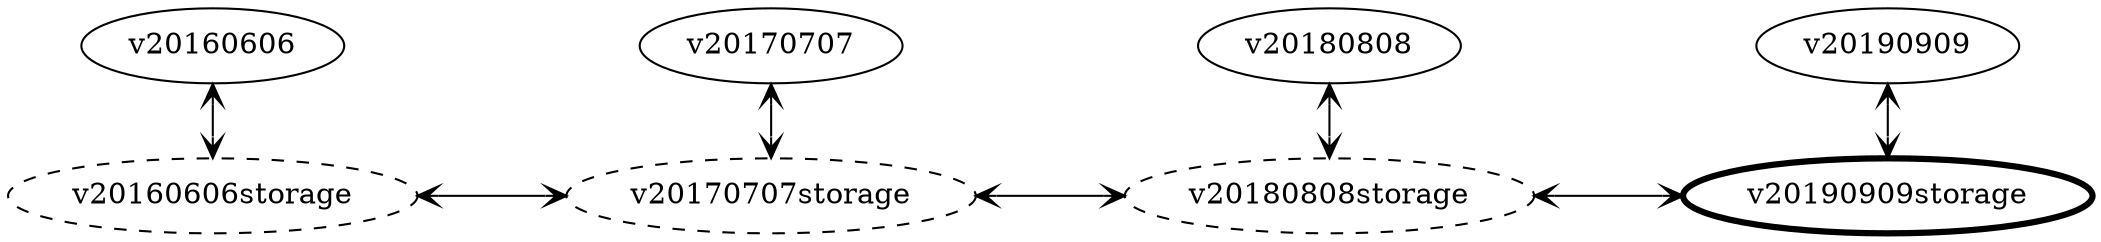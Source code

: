 graph G {
    nodesep=1 

    subgraph apiVersions {
        rank=same;
        label="API Versions";
        labelloc=t

        node [shape=ellipse, group=api];
        v20160606;
        v20170707;
        v20180808;
        v20190909;
    }

    subgraph storageVersions {
        rank=same;
        label="Storage Versions";
        labelloc=b

        node [shape=ellipse, style=dashed, penwidth=1, rankType=min, group=storage];
        v20160606storage;
        v20170707storage;
        v20180808storage;

        node [shape=ellipse, style=solid, penwidth=3];
        v20190909storage;
    }

    edge [arrowhead=vee, arrowtail=vee, dir=both];
    v20160606 -- v20160606storage;
    v20170707 -- v20170707storage;
    v20180808 -- v20180808storage;
    v20190909 -- v20190909storage;

    edge [arrowhead=vee, arrowtail=vee, dir=both];
    v20160606storage -- v20170707storage;
    v20170707storage -- v20180808storage;
    v20180808storage -- v20190909storage;
}
